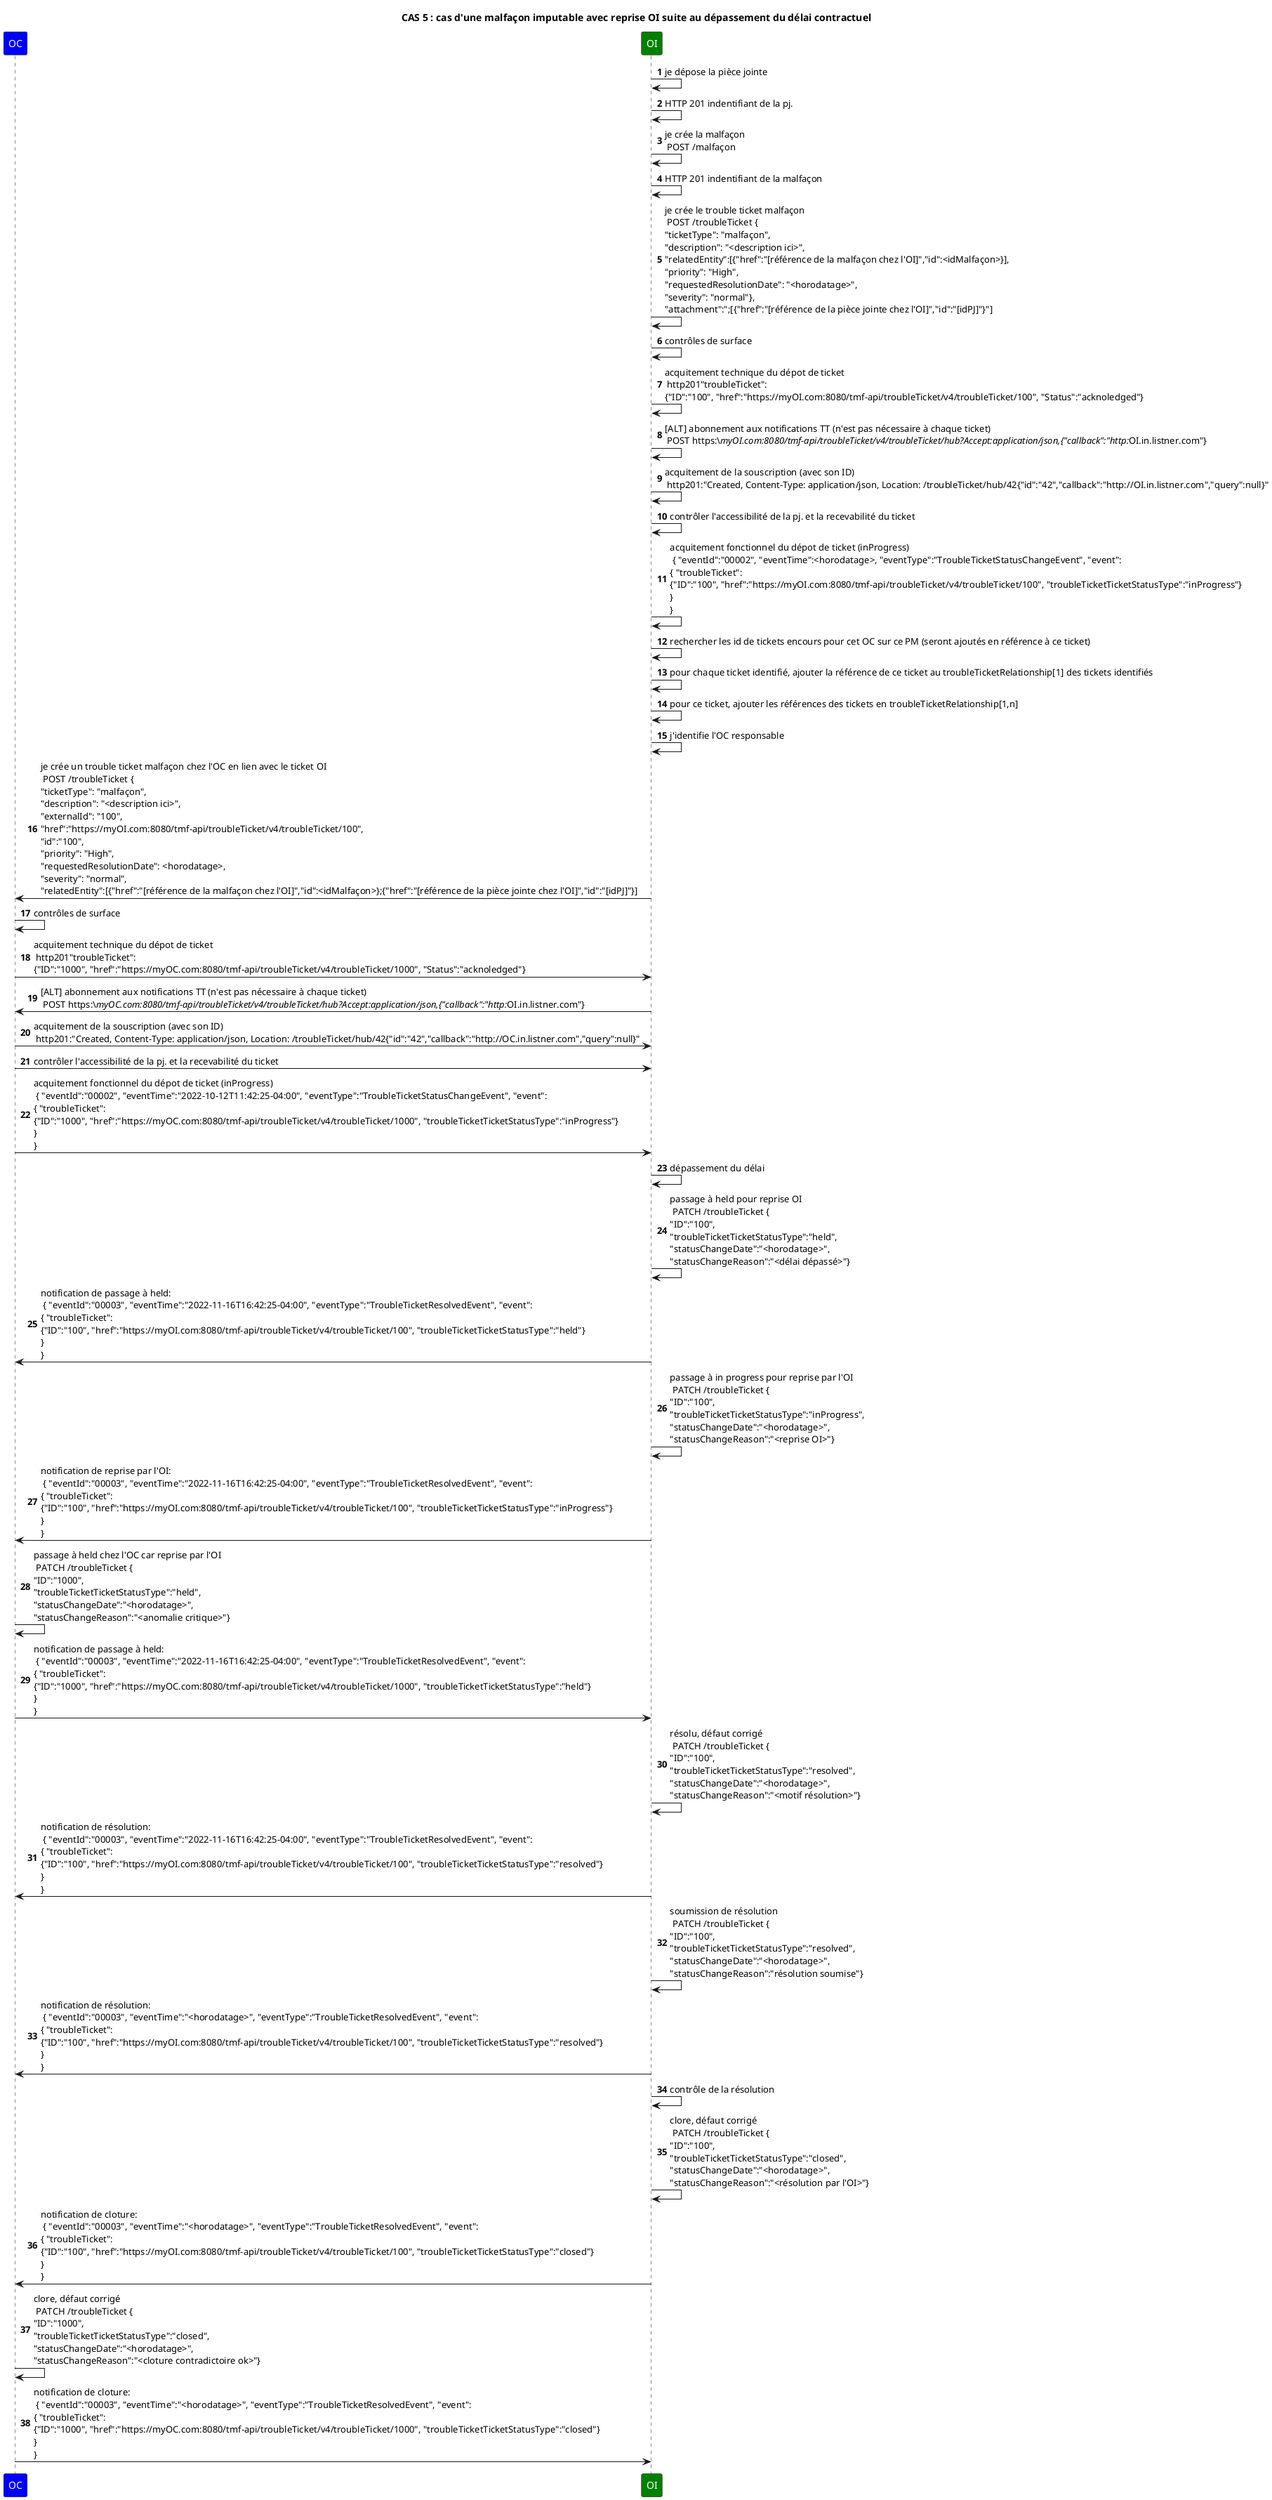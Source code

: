 @startuml

skinparam ParticipantFontColor automatic

title: CAS 5 : cas d'une malfaçon imputable avec reprise OI suite au dépassement du délai contractuel

autonumber

participant OC #Blue
participant OI #Green

OI->OI: je dépose la pièce jointe
OI->OI: HTTP 201 indentifiant de la pj.
OI->OI: je crée la malfaçon \n POST /malfaçon
OI->OI: HTTP 201 indentifiant de la malfaçon
OI->OI: je crée le trouble ticket malfaçon \n POST /troubleTicket {\n"ticketType": "malfaçon",\n"description": "<description ici>",\n"relatedEntity":[{"href":"[référence de la malfaçon chez l'OI]","id":<idMalfaçon>}],\n"priority": "High",\n"requestedResolutionDate": "<horodatage>",\n"severity": "normal"}, \n"attachment":";[{"href":"[référence de la pièce jointe chez l'OI]","id":"[idPJ]"}"]

OI->OI: contrôles de surface

OI->OI: acquitement technique du dépot de ticket \n http201"troubleTicket": \n{"ID":"100", "href":"https://myOI.com:8080/tmf-api/troubleTicket/v4/troubleTicket/100", "Status":"acknoledged"}

OI->OI: [ALT] abonnement aux notifications TT (n'est pas nécessaire à chaque ticket) \n POST https:\//myOI.com:8080/tmf-api/troubleTicket/v4/troubleTicket/hub?Accept:application/json,{"callback":"http://OI.in.listner.com"}

OI->OI: acquitement de la souscription (avec son ID) \n http201:"Created, Content-Type: application/json, Location: /troubleTicket/hub/42{"id":"42","callback":"http://OI.in.listner.com","query":null}"


OI->OI: contrôler l'accessibilité de la pj. et la recevabilité du ticket

OI->OI: acquitement fonctionnel du dépot de ticket (inProgress) \n { "eventId":"00002", "eventTime":<horodatage>, "eventType":"TroubleTicketStatusChangeEvent", "event": \n{ "troubleTicket": \n{"ID":"100", "href":"https://myOI.com:8080/tmf-api/troubleTicket/v4/troubleTicket/100", "troubleTicketTicketStatusType":"inProgress"}\n} \n}

OI->OI: rechercher les id de tickets encours pour cet OC sur ce PM (seront ajoutés en référence à ce ticket)
OI->OI: pour chaque ticket identifié, ajouter la référence de ce ticket au troubleTicketRelationship[1] des tickets identifiés
OI->OI: pour ce ticket, ajouter les références des tickets en troubleTicketRelationship[1,n]

OI->OI: j'identifie l'OC responsable

OI->OC: je crée un trouble ticket malfaçon chez l'OC en lien avec le ticket OI \n POST /troubleTicket {\n"ticketType": "malfaçon",\n"description": "<description ici>",\n"externalId": "100",\n"href":"https://myOI.com:8080/tmf-api/troubleTicket/v4/troubleTicket/100",\n"id":"100",\n"priority": "High",\n"requestedResolutionDate": <horodatage>,\n"severity": "normal",\n"relatedEntity":[{"href":"[référence de la malfaçon chez l'OI]","id":<idMalfaçon>};{"href":"[référence de la pièce jointe chez l'OI]","id":"[idPJ]"}]

OC->OC: contrôles de surface

OC->OI: acquitement technique du dépot de ticket \n http201"troubleTicket": \n{"ID":"1000", "href":"https://myOC.com:8080/tmf-api/troubleTicket/v4/troubleTicket/1000", "Status":"acknoledged"}

OI->OC: [ALT] abonnement aux notifications TT (n'est pas nécessaire à chaque ticket) \n POST https:\//myOC.com:8080/tmf-api/troubleTicket/v4/troubleTicket/hub?Accept:application/json,{"callback":"http://OI.in.listner.com"}

OC->OI: acquitement de la souscription (avec son ID) \n http201:"Created, Content-Type: application/json, Location: /troubleTicket/hub/42{"id":"42","callback":"http://OC.in.listner.com","query":null}"


OC->OI: contrôler l'accessibilité de la pj. et la recevabilité du ticket

OC->OI: acquitement fonctionnel du dépot de ticket (inProgress) \n { "eventId":"00002", "eventTime":"2022-10-12T11:42:25-04:00", "eventType":"TroubleTicketStatusChangeEvent", "event": \n{ "troubleTicket": \n{"ID":"1000", "href":"https://myOC.com:8080/tmf-api/troubleTicket/v4/troubleTicket/1000", "troubleTicketTicketStatusType":"inProgress"}\n} \n}

OI->OI: dépassement du délai

OI->OI: passage à held pour reprise OI \n PATCH /troubleTicket {\n"ID":"100",\n"troubleTicketTicketStatusType":"held",\n"statusChangeDate":"<horodatage>",\n"statusChangeReason":"<délai dépassé>"}

OI->OC: notification de passage à held: \n { "eventId":"00003", "eventTime":"2022-11-16T16:42:25-04:00", "eventType":"TroubleTicketResolvedEvent", "event": \n{ "troubleTicket": \n{"ID":"100", "href":"https://myOI.com:8080/tmf-api/troubleTicket/v4/troubleTicket/100", "troubleTicketTicketStatusType":"held"}\n} \n}

OI->OI: passage à in progress pour reprise par l'OI \n PATCH /troubleTicket {\n"ID":"100",\n"troubleTicketTicketStatusType":"inProgress",\n"statusChangeDate":"<horodatage>",\n"statusChangeReason":"<reprise OI>"}

OI->OC: notification de reprise par l'OI: \n { "eventId":"00003", "eventTime":"2022-11-16T16:42:25-04:00", "eventType":"TroubleTicketResolvedEvent", "event": \n{ "troubleTicket": \n{"ID":"100", "href":"https://myOI.com:8080/tmf-api/troubleTicket/v4/troubleTicket/100", "troubleTicketTicketStatusType":"inProgress"}\n} \n}

OC->OC: passage à held chez l'OC car reprise par l'OI \n PATCH /troubleTicket {\n"ID":"1000",\n"troubleTicketTicketStatusType":"held",\n"statusChangeDate":"<horodatage>",\n"statusChangeReason":"<anomalie critique>"}

OC->OI: notification de passage à held: \n { "eventId":"00003", "eventTime":"2022-11-16T16:42:25-04:00", "eventType":"TroubleTicketResolvedEvent", "event": \n{ "troubleTicket": \n{"ID":"1000", "href":"https://myOC.com:8080/tmf-api/troubleTicket/v4/troubleTicket/1000", "troubleTicketTicketStatusType":"held"}\n} \n}


OI->OI: résolu, défaut corrigé \n PATCH /troubleTicket {\n"ID":"100",\n"troubleTicketTicketStatusType":"resolved",\n"statusChangeDate":"<horodatage>",\n"statusChangeReason":"<motif résolution>"}

OI->OC: notification de résolution: \n { "eventId":"00003", "eventTime":"2022-11-16T16:42:25-04:00", "eventType":"TroubleTicketResolvedEvent", "event": \n{ "troubleTicket": \n{"ID":"100", "href":"https://myOI.com:8080/tmf-api/troubleTicket/v4/troubleTicket/100", "troubleTicketTicketStatusType":"resolved"}\n} \n}


OI->OI: soumission de résolution \n PATCH /troubleTicket {\n"ID":"100",\n"troubleTicketTicketStatusType":"resolved",\n"statusChangeDate":"<horodatage>",\n"statusChangeReason":"résolution soumise"}
OI->OC: notification de résolution: \n { "eventId":"00003", "eventTime":"<horodatage>", "eventType":"TroubleTicketResolvedEvent", "event": \n{ "troubleTicket": \n{"ID":"100", "href":"https://myOI.com:8080/tmf-api/troubleTicket/v4/troubleTicket/100", "troubleTicketTicketStatusType":"resolved"}\n} \n}
OI->OI: contrôle de la résolution
OI->OI: clore, défaut corrigé \n PATCH /troubleTicket {\n"ID":"100",\n"troubleTicketTicketStatusType":"closed",\n"statusChangeDate":"<horodatage>",\n"statusChangeReason":"<résolution par l'OI>"}

OI->OC: notification de cloture: \n { "eventId":"00003", "eventTime":"<horodatage>", "eventType":"TroubleTicketResolvedEvent", "event": \n{ "troubleTicket": \n{"ID":"100", "href":"https://myOI.com:8080/tmf-api/troubleTicket/v4/troubleTicket/100", "troubleTicketTicketStatusType":"closed"}\n} \n}

OC->OC: clore, défaut corrigé \n PATCH /troubleTicket {\n"ID":"1000",\n"troubleTicketTicketStatusType":"closed",\n"statusChangeDate":"<horodatage>",\n"statusChangeReason":"<cloture contradictoire ok>"}

OC->OI: notification de cloture: \n { "eventId":"00003", "eventTime":"<horodatage>", "eventType":"TroubleTicketResolvedEvent", "event": \n{ "troubleTicket": \n{"ID":"1000", "href":"https://myOC.com:8080/tmf-api/troubleTicket/v4/troubleTicket/1000", "troubleTicketTicketStatusType":"closed"}\n} \n}



@enduml
